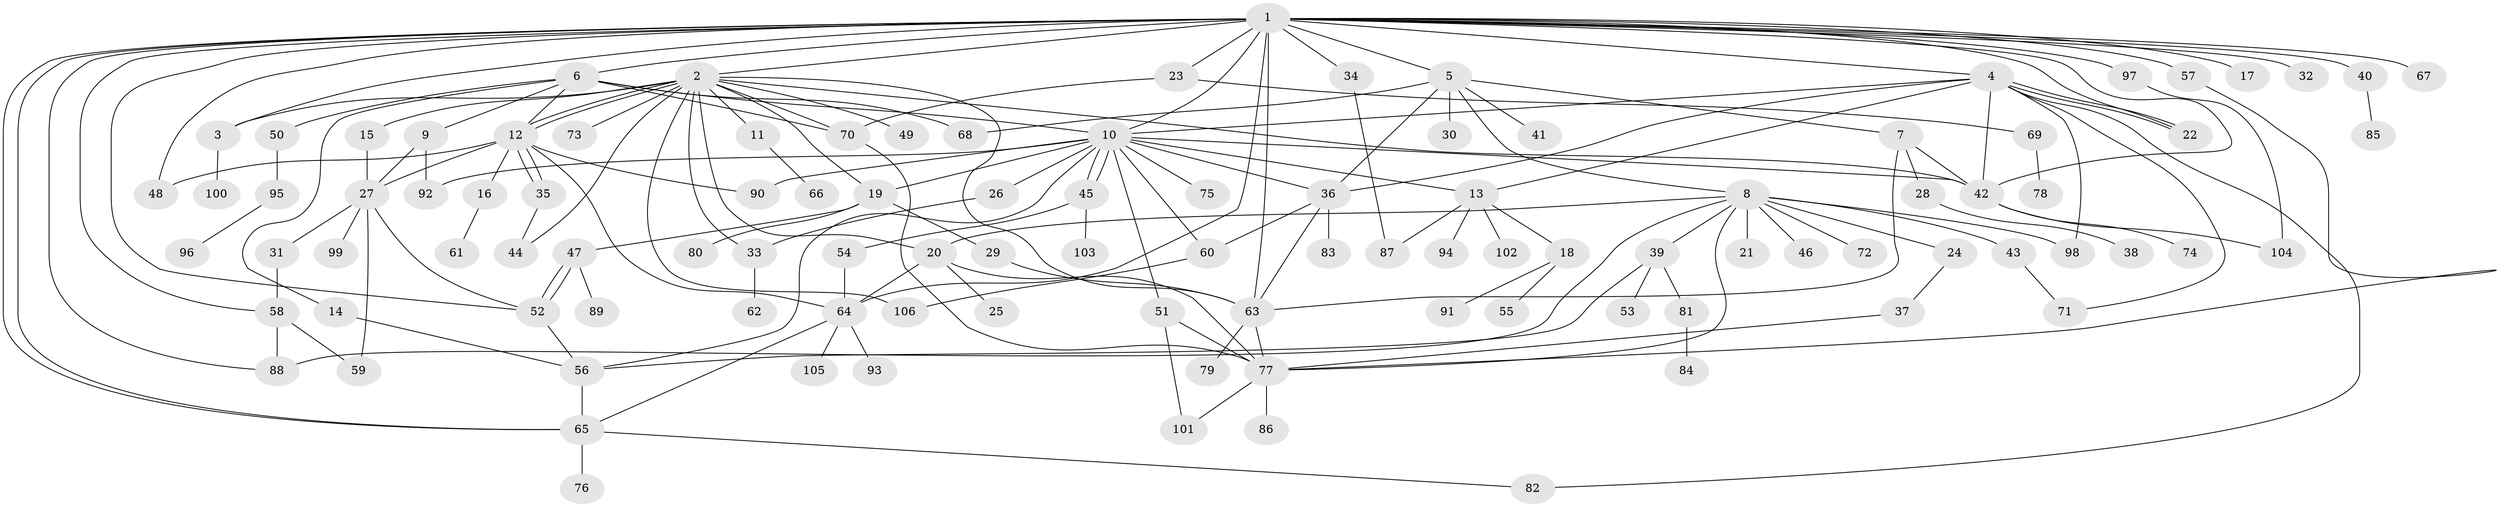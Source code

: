 // coarse degree distribution, {33: 0.013513513513513514, 16: 0.013513513513513514, 9: 0.05405405405405406, 7: 0.02702702702702703, 11: 0.013513513513513514, 3: 0.10810810810810811, 1: 0.4189189189189189, 5: 0.0945945945945946, 2: 0.20270270270270271, 4: 0.013513513513513514, 6: 0.04054054054054054}
// Generated by graph-tools (version 1.1) at 2025/41/03/06/25 10:41:48]
// undirected, 106 vertices, 167 edges
graph export_dot {
graph [start="1"]
  node [color=gray90,style=filled];
  1;
  2;
  3;
  4;
  5;
  6;
  7;
  8;
  9;
  10;
  11;
  12;
  13;
  14;
  15;
  16;
  17;
  18;
  19;
  20;
  21;
  22;
  23;
  24;
  25;
  26;
  27;
  28;
  29;
  30;
  31;
  32;
  33;
  34;
  35;
  36;
  37;
  38;
  39;
  40;
  41;
  42;
  43;
  44;
  45;
  46;
  47;
  48;
  49;
  50;
  51;
  52;
  53;
  54;
  55;
  56;
  57;
  58;
  59;
  60;
  61;
  62;
  63;
  64;
  65;
  66;
  67;
  68;
  69;
  70;
  71;
  72;
  73;
  74;
  75;
  76;
  77;
  78;
  79;
  80;
  81;
  82;
  83;
  84;
  85;
  86;
  87;
  88;
  89;
  90;
  91;
  92;
  93;
  94;
  95;
  96;
  97;
  98;
  99;
  100;
  101;
  102;
  103;
  104;
  105;
  106;
  1 -- 2;
  1 -- 3;
  1 -- 4;
  1 -- 5;
  1 -- 6;
  1 -- 10;
  1 -- 17;
  1 -- 22;
  1 -- 23;
  1 -- 32;
  1 -- 34;
  1 -- 40;
  1 -- 42;
  1 -- 48;
  1 -- 52;
  1 -- 57;
  1 -- 58;
  1 -- 63;
  1 -- 64;
  1 -- 65;
  1 -- 65;
  1 -- 67;
  1 -- 88;
  1 -- 97;
  2 -- 3;
  2 -- 11;
  2 -- 12;
  2 -- 12;
  2 -- 15;
  2 -- 19;
  2 -- 20;
  2 -- 33;
  2 -- 42;
  2 -- 44;
  2 -- 49;
  2 -- 63;
  2 -- 70;
  2 -- 73;
  2 -- 106;
  3 -- 100;
  4 -- 10;
  4 -- 13;
  4 -- 22;
  4 -- 22;
  4 -- 36;
  4 -- 42;
  4 -- 71;
  4 -- 82;
  4 -- 98;
  5 -- 7;
  5 -- 8;
  5 -- 30;
  5 -- 36;
  5 -- 41;
  5 -- 68;
  6 -- 9;
  6 -- 10;
  6 -- 12;
  6 -- 14;
  6 -- 50;
  6 -- 68;
  6 -- 70;
  7 -- 28;
  7 -- 42;
  7 -- 63;
  8 -- 20;
  8 -- 21;
  8 -- 24;
  8 -- 39;
  8 -- 43;
  8 -- 46;
  8 -- 72;
  8 -- 77;
  8 -- 88;
  8 -- 98;
  9 -- 27;
  9 -- 92;
  10 -- 13;
  10 -- 19;
  10 -- 26;
  10 -- 36;
  10 -- 42;
  10 -- 45;
  10 -- 45;
  10 -- 51;
  10 -- 56;
  10 -- 60;
  10 -- 75;
  10 -- 90;
  10 -- 92;
  11 -- 66;
  12 -- 16;
  12 -- 27;
  12 -- 35;
  12 -- 35;
  12 -- 48;
  12 -- 64;
  12 -- 90;
  13 -- 18;
  13 -- 87;
  13 -- 94;
  13 -- 102;
  14 -- 56;
  15 -- 27;
  16 -- 61;
  18 -- 55;
  18 -- 91;
  19 -- 29;
  19 -- 47;
  19 -- 80;
  20 -- 25;
  20 -- 64;
  20 -- 77;
  23 -- 69;
  23 -- 70;
  24 -- 37;
  26 -- 33;
  27 -- 31;
  27 -- 52;
  27 -- 59;
  27 -- 99;
  28 -- 38;
  29 -- 63;
  31 -- 58;
  33 -- 62;
  34 -- 87;
  35 -- 44;
  36 -- 60;
  36 -- 63;
  36 -- 83;
  37 -- 77;
  39 -- 53;
  39 -- 56;
  39 -- 81;
  40 -- 85;
  42 -- 74;
  42 -- 104;
  43 -- 71;
  45 -- 54;
  45 -- 103;
  47 -- 52;
  47 -- 52;
  47 -- 89;
  50 -- 95;
  51 -- 77;
  51 -- 101;
  52 -- 56;
  54 -- 64;
  56 -- 65;
  57 -- 77;
  58 -- 59;
  58 -- 88;
  60 -- 106;
  63 -- 77;
  63 -- 79;
  64 -- 65;
  64 -- 93;
  64 -- 105;
  65 -- 76;
  65 -- 82;
  69 -- 78;
  70 -- 77;
  77 -- 86;
  77 -- 101;
  81 -- 84;
  95 -- 96;
  97 -- 104;
}

